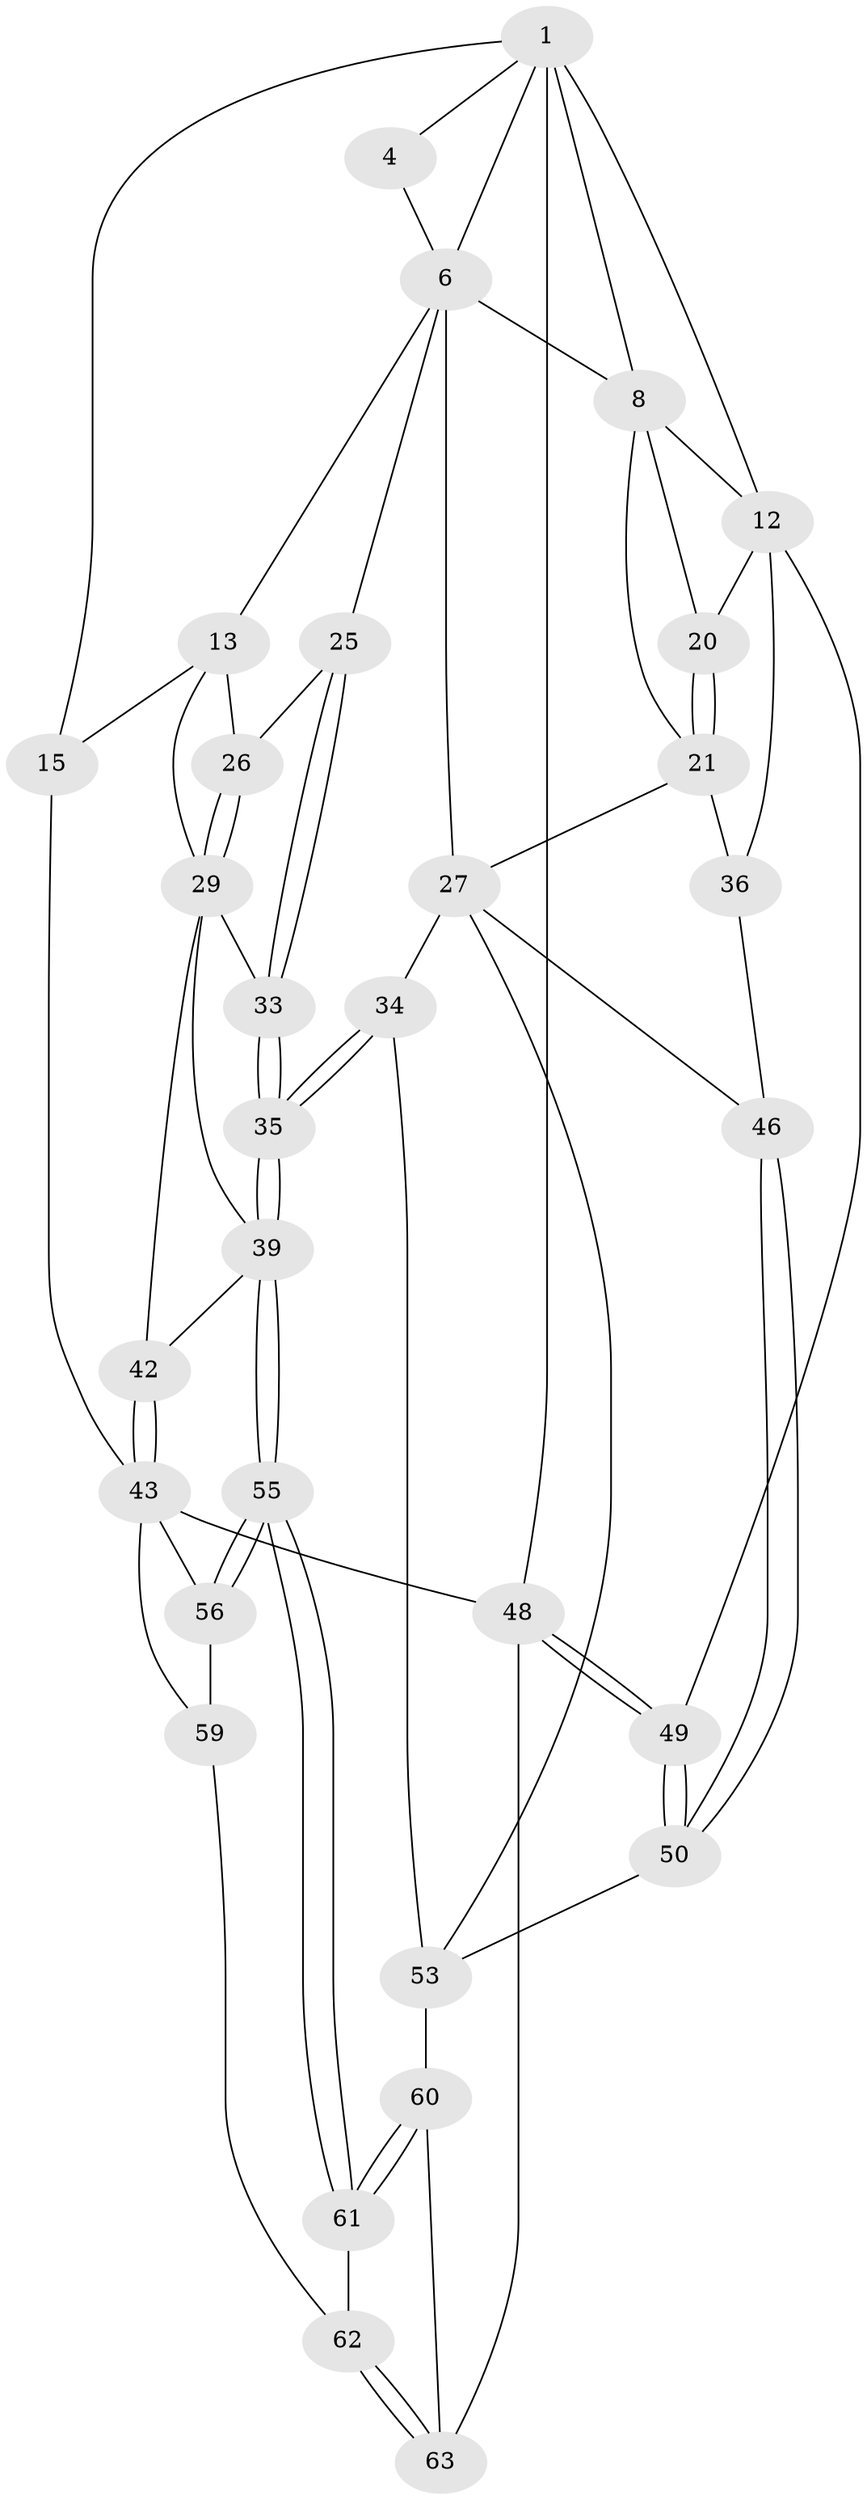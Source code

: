 // original degree distribution, {3: 0.046875, 6: 0.265625, 5: 0.421875, 4: 0.265625}
// Generated by graph-tools (version 1.1) at 2025/16/03/09/25 04:16:54]
// undirected, 32 vertices, 73 edges
graph export_dot {
graph [start="1"]
  node [color=gray90,style=filled];
  1 [pos="+0.5515356841773121+0",super="+5+2"];
  4 [pos="+0.21792636231877463+0"];
  6 [pos="+0.35365760510357525+0.11611737512312613",super="+7+9"];
  8 [pos="+0.5716515635916026+0.08250949844429432",super="+10"];
  12 [pos="+1+0",super="+31"];
  13 [pos="+0.21825960304089265+0.23530107460747585",super="+14+17"];
  15 [pos="+0+0.18697041213021806"];
  20 [pos="+0.7185208251090685+0.397145670166849",super="+32"];
  21 [pos="+0.7053768620965201+0.4083664560181034",super="+22"];
  25 [pos="+0.40629548693666734+0.4716362663701145"];
  26 [pos="+0.331208750528063+0.3829379548223936"];
  27 [pos="+0.5818053162508183+0.5048468764225212",super="+28+47"];
  29 [pos="+0.24664457594369843+0.4844791899484669",super="+30"];
  33 [pos="+0.3249179124425917+0.505982116944531"];
  34 [pos="+0.41246610043273835+0.7120129634404558"];
  35 [pos="+0.4074076777146643+0.7160744122611281"];
  36 [pos="+0.8863360191515811+0.5101997481419066",super="+38"];
  39 [pos="+0.3738337532161959+0.7610365191318788",super="+40"];
  42 [pos="+0.03491863813845952+0.6455401413540919"];
  43 [pos="+0+0.6762061553485592",super="+44"];
  46 [pos="+0.8315189437417405+0.7330826622598603"];
  48 [pos="+1+1",super="+52"];
  49 [pos="+1+0.863708700966414"];
  50 [pos="+0.8733473355538992+0.7774461167014551"];
  53 [pos="+0.6266687621679178+0.7258237498537701",super="+54"];
  55 [pos="+0.36569367964509025+0.7980920948645389"];
  56 [pos="+0.34433390929641355+0.7997098728211913",super="+58+57"];
  59 [pos="+0.12326442521954584+0.8900310318478899"];
  60 [pos="+0.510958782834712+1"];
  61 [pos="+0.39991029936716993+0.8778289827439318"];
  62 [pos="+0.1732406605151689+0.9856473020410274"];
  63 [pos="+0.1386259421192516+1",super="+64"];
  1 -- 8;
  1 -- 6;
  1 -- 48 [weight=2];
  1 -- 4;
  1 -- 12;
  1 -- 15;
  4 -- 6;
  6 -- 13 [weight=2];
  6 -- 8 [weight=2];
  6 -- 25;
  6 -- 27;
  8 -- 20;
  8 -- 21;
  8 -- 12;
  12 -- 49;
  12 -- 20;
  12 -- 36;
  13 -- 15;
  13 -- 26;
  13 -- 29;
  15 -- 43;
  20 -- 21;
  20 -- 21;
  21 -- 36 [weight=2];
  21 -- 27;
  25 -- 26;
  25 -- 33;
  25 -- 33;
  26 -- 29;
  26 -- 29;
  27 -- 34;
  27 -- 53;
  27 -- 46;
  29 -- 33;
  29 -- 42;
  29 -- 39;
  33 -- 35;
  33 -- 35;
  34 -- 35;
  34 -- 35;
  34 -- 53;
  35 -- 39;
  35 -- 39;
  36 -- 46;
  39 -- 55;
  39 -- 55;
  39 -- 42;
  42 -- 43;
  42 -- 43;
  43 -- 56;
  43 -- 48;
  43 -- 59;
  46 -- 50;
  46 -- 50;
  48 -- 49;
  48 -- 49;
  48 -- 63 [weight=2];
  49 -- 50;
  49 -- 50;
  50 -- 53;
  53 -- 60;
  55 -- 56;
  55 -- 56;
  55 -- 61;
  55 -- 61;
  56 -- 59;
  59 -- 62;
  60 -- 61;
  60 -- 61;
  60 -- 63;
  61 -- 62;
  62 -- 63;
  62 -- 63;
}
